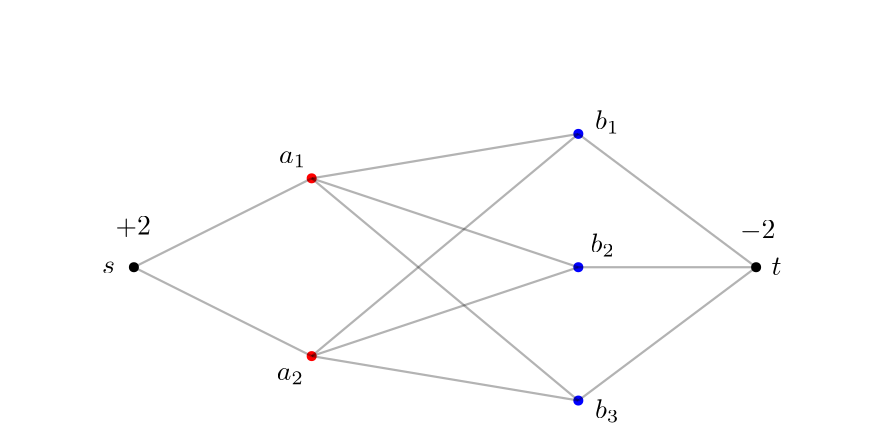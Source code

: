 <?xml version="1.0"?>
<!DOCTYPE ipe SYSTEM "ipe.dtd">
<ipe version="70206" creator="Ipe 7.2.10">
<info created="D:20190531144846" modified="D:20190531163407"/>
<preamble>\usepackage{amsmath,mathtools}
\usepackage{latexsym}
\usepackage{amssymb,stmaryrd}</preamble>
<ipestyle name="basic">
<symbol name="arrow/arc(spx)">
<path stroke="sym-stroke" fill="sym-stroke" pen="sym-pen">
0 0 m
-1 0.333 l
-1 -0.333 l
h
</path>
</symbol>
<symbol name="arrow/farc(spx)">
<path stroke="sym-stroke" fill="white" pen="sym-pen">
0 0 m
-1 0.333 l
-1 -0.333 l
h
</path>
</symbol>
<symbol name="arrow/ptarc(spx)">
<path stroke="sym-stroke" fill="sym-stroke" pen="sym-pen">
0 0 m
-1 0.333 l
-0.8 0 l
-1 -0.333 l
h
</path>
</symbol>
<symbol name="arrow/fptarc(spx)">
<path stroke="sym-stroke" fill="white" pen="sym-pen">
0 0 m
-1 0.333 l
-0.8 0 l
-1 -0.333 l
h
</path>
</symbol>
<symbol name="mark/circle(sx)" transformations="translations">
<path fill="sym-stroke">
0.6 0 0 0.6 0 0 e
0.4 0 0 0.4 0 0 e
</path>
</symbol>
<symbol name="mark/disk(sx)" transformations="translations">
<path fill="sym-stroke">
0.6 0 0 0.6 0 0 e
</path>
</symbol>
<symbol name="mark/fdisk(sfx)" transformations="translations">
<group>
<path fill="sym-fill">
0.5 0 0 0.5 0 0 e
</path>
<path fill="sym-stroke" fillrule="eofill">
0.6 0 0 0.6 0 0 e
0.4 0 0 0.4 0 0 e
</path>
</group>
</symbol>
<symbol name="mark/box(sx)" transformations="translations">
<path fill="sym-stroke" fillrule="eofill">
-0.6 -0.6 m
0.6 -0.6 l
0.6 0.6 l
-0.6 0.6 l
h
-0.4 -0.4 m
0.4 -0.4 l
0.4 0.4 l
-0.4 0.4 l
h
</path>
</symbol>
<symbol name="mark/square(sx)" transformations="translations">
<path fill="sym-stroke">
-0.6 -0.6 m
0.6 -0.6 l
0.6 0.6 l
-0.6 0.6 l
h
</path>
</symbol>
<symbol name="mark/fsquare(sfx)" transformations="translations">
<group>
<path fill="sym-fill">
-0.5 -0.5 m
0.5 -0.5 l
0.5 0.5 l
-0.5 0.5 l
h
</path>
<path fill="sym-stroke" fillrule="eofill">
-0.6 -0.6 m
0.6 -0.6 l
0.6 0.6 l
-0.6 0.6 l
h
-0.4 -0.4 m
0.4 -0.4 l
0.4 0.4 l
-0.4 0.4 l
h
</path>
</group>
</symbol>
<symbol name="mark/cross(sx)" transformations="translations">
<group>
<path fill="sym-stroke">
-0.43 -0.57 m
0.57 0.43 l
0.43 0.57 l
-0.57 -0.43 l
h
</path>
<path fill="sym-stroke">
-0.43 0.57 m
0.57 -0.43 l
0.43 -0.57 l
-0.57 0.43 l
h
</path>
</group>
</symbol>
<symbol name="arrow/fnormal(spx)">
<path stroke="sym-stroke" fill="white" pen="sym-pen">
0 0 m
-1 0.333 l
-1 -0.333 l
h
</path>
</symbol>
<symbol name="arrow/pointed(spx)">
<path stroke="sym-stroke" fill="sym-stroke" pen="sym-pen">
0 0 m
-1 0.333 l
-0.8 0 l
-1 -0.333 l
h
</path>
</symbol>
<symbol name="arrow/fpointed(spx)">
<path stroke="sym-stroke" fill="white" pen="sym-pen">
0 0 m
-1 0.333 l
-0.8 0 l
-1 -0.333 l
h
</path>
</symbol>
<symbol name="arrow/linear(spx)">
<path stroke="sym-stroke" pen="sym-pen">
-1 0.333 m
0 0 l
-1 -0.333 l
</path>
</symbol>
<symbol name="arrow/fdouble(spx)">
<path stroke="sym-stroke" fill="white" pen="sym-pen">
0 0 m
-1 0.333 l
-1 -0.333 l
h
-1 0 m
-2 0.333 l
-2 -0.333 l
h
</path>
</symbol>
<symbol name="arrow/double(spx)">
<path stroke="sym-stroke" fill="sym-stroke" pen="sym-pen">
0 0 m
-1 0.333 l
-1 -0.333 l
h
-1 0 m
-2 0.333 l
-2 -0.333 l
h
</path>
</symbol>
<pen name="heavier" value="0.8"/>
<pen name="fat" value="1.2"/>
<pen name="ultrafat" value="2"/>
<symbolsize name="large" value="5"/>
<symbolsize name="small" value="2"/>
<symbolsize name="tiny" value="1.1"/>
<arrowsize name="large" value="10"/>
<arrowsize name="small" value="5"/>
<arrowsize name="tiny" value="3"/>
<color name="red" value="1 0 0"/>
<color name="green" value="0 1 0"/>
<color name="blue" value="0 0 1"/>
<color name="yellow" value="1 1 0"/>
<color name="orange" value="1 0.647 0"/>
<color name="gold" value="1 0.843 0"/>
<color name="purple" value="0.627 0.125 0.941"/>
<color name="gray" value="0.745"/>
<color name="brown" value="0.647 0.165 0.165"/>
<color name="navy" value="0 0 0.502"/>
<color name="pink" value="1 0.753 0.796"/>
<color name="seagreen" value="0.18 0.545 0.341"/>
<color name="turquoise" value="0.251 0.878 0.816"/>
<color name="violet" value="0.933 0.51 0.933"/>
<color name="darkblue" value="0 0 0.545"/>
<color name="darkcyan" value="0 0.545 0.545"/>
<color name="darkgray" value="0.663"/>
<color name="darkgreen" value="0 0.392 0"/>
<color name="darkmagenta" value="0.545 0 0.545"/>
<color name="darkorange" value="1 0.549 0"/>
<color name="darkred" value="0.545 0 0"/>
<color name="lightblue" value="0.678 0.847 0.902"/>
<color name="lightcyan" value="0.878 1 1"/>
<color name="lightgray" value="0.827"/>
<color name="lightgreen" value="0.565 0.933 0.565"/>
<color name="lightyellow" value="1 1 0.878"/>
<dashstyle name="dashed" value="[4] 0"/>
<dashstyle name="dotted" value="[1 3] 0"/>
<dashstyle name="dash dotted" value="[4 2 1 2] 0"/>
<dashstyle name="dash dot dotted" value="[4 2 1 2 1 2] 0"/>
<textsize name="large" value="\large"/>
<textsize name="small" value="\small"/>
<textsize name="tiny" value="\tiny"/>
<textsize name="Large" value="\Large"/>
<textsize name="LARGE" value="\LARGE"/>
<textsize name="huge" value="\huge"/>
<textsize name="Huge" value="\Huge"/>
<textsize name="footnote" value="\footnotesize"/>
<textstyle name="center" begin="\begin{center}" end="\end{center}"/>
<textstyle name="itemize" begin="\begin{itemize}" end="\end{itemize}"/>
<textstyle name="item" begin="\begin{itemize}\item{}" end="\end{itemize}"/>
<gridsize name="4 pts" value="4"/>
<gridsize name="8 pts (~3 mm)" value="8"/>
<gridsize name="16 pts (~6 mm)" value="16"/>
<gridsize name="32 pts (~12 mm)" value="32"/>
<gridsize name="10 pts (~3.5 mm)" value="10"/>
<gridsize name="20 pts (~7 mm)" value="20"/>
<gridsize name="14 pts (~5 mm)" value="14"/>
<gridsize name="28 pts (~10 mm)" value="28"/>
<gridsize name="56 pts (~20 mm)" value="56"/>
<anglesize name="90 deg" value="90"/>
<anglesize name="60 deg" value="60"/>
<anglesize name="45 deg" value="45"/>
<anglesize name="30 deg" value="30"/>
<anglesize name="22.5 deg" value="22.5"/>
<opacity name="10%" value="0.1"/>
<opacity name="30%" value="0.3"/>
<opacity name="50%" value="0.5"/>
<opacity name="75%" value="0.75"/>
<tiling name="falling" angle="-60" step="4" width="1"/>
<tiling name="rising" angle="30" step="4" width="1"/>
</ipestyle>
<page>
<layer name="alpha"/>
<layer name="nodes"/>
<layer name="arcs"/>
<layer name="labels"/>
<layer name="M_pseudoflow"/>
<layer name="M_circulation"/>
<layer name="label_potential"/>
<layer name="label_cost"/>
<layer name="label_reduced"/>
<view layers="alpha nodes arcs labels" active="labels"/>
<use layer="nodes" name="mark/disk(sx)" pos="176 608" size="normal" stroke="black"/>
<use name="mark/disk(sx)" pos="400 608" size="normal" stroke="black"/>
<use name="mark/disk(sx)" pos="240 640" size="normal" stroke="red"/>
<use name="mark/disk(sx)" pos="240 576" size="normal" stroke="red"/>
<use name="mark/disk(sx)" pos="336 656" size="normal" stroke="blue"/>
<use name="mark/disk(sx)" pos="336 608" size="normal" stroke="blue"/>
<use name="mark/disk(sx)" pos="336 560" size="normal" stroke="blue"/>
<path layer="arcs" stroke="black" pen="heavier" opacity="30%">
176 608 m
240 640 l
</path>
<path stroke="black" pen="heavier" opacity="30%">
176 608 m
240 576 l
</path>
<path stroke="black" pen="heavier" opacity="30%">
240 640 m
336 656 l
</path>
<path stroke="black" pen="heavier" opacity="30%">
240 640 m
336 608 l
</path>
<path stroke="black" pen="heavier" opacity="30%">
240 640 m
336 560 l
</path>
<path stroke="black" pen="heavier" opacity="30%">
240 576 m
336 656 l
</path>
<path stroke="black" pen="heavier" opacity="30%">
240 576 m
336 608 l
</path>
<path stroke="black" pen="heavier" opacity="30%">
240 576 m
336 560 l
</path>
<path stroke="black" pen="heavier" opacity="30%">
336 560 m
400 608 l
</path>
<path stroke="black" pen="heavier" opacity="30%">
336 608 m
400 608 l
</path>
<path stroke="black" pen="heavier" opacity="30%">
336 656 m
400 608 l
</path>
<text layer="labels" matrix="1 0 0 1 3.51286 0.54044" transformations="translations" pos="160.966 605.199" stroke="black" type="label" width="4.67" height="4.289" depth="0" valign="baseline" style="math">s</text>
<text matrix="1 0 0 1 -4.59374 0.81066" transformations="translations" pos="410.109 604.388" stroke="black" type="label" width="3.598" height="6.128" depth="0" valign="baseline" style="math">t</text>
<text matrix="1 0 0 1 -1.08088 -1.08088" transformations="translations" pos="229.331 646.543" stroke="black" type="label" width="9.736" height="4.294" depth="1.49" valign="baseline" style="math">a_1</text>
<text transformations="translations" pos="227.44 567.368" stroke="black" type="label" width="9.736" height="4.294" depth="1.49" valign="baseline" style="math">a_2</text>
<text matrix="1 0 0 1 -1.62132 -1.62132" transformations="translations" pos="343.635 659.243" stroke="black" type="label" width="8.745" height="6.923" depth="1.49" valign="baseline" style="math">b_1</text>
<text matrix="1 0 0 1 -1.89154 -1.3511" transformations="translations" pos="342.283 614.657" stroke="black" type="label" width="8.745" height="6.923" depth="1.49" valign="baseline" style="math">b_2</text>
<text matrix="1 0 0 1 -0.81066 1.08088" transformations="translations" pos="342.824 552.506" stroke="black" type="label" width="8.745" height="6.923" depth="1.49" valign="baseline" style="math">b_3</text>
<text matrix="1 0 0 1 4.0533 0" transformations="translations" pos="165.289 619.791" stroke="black" type="label" width="12.73" height="6.421" depth="0.83" valign="baseline" style="math">+2</text>
<text matrix="1 0 0 1 -7.02572 0" transformations="translations" pos="401.191 618.44" stroke="black" type="label" width="12.73" height="6.421" depth="0.83" valign="baseline" style="math">-2</text>
<path layer="M_pseudoflow" stroke="black" pen="fat">
176 608 m
240 640 l
</path>
<path stroke="black" pen="fat">
336 656 m
400 608 l
</path>
<path stroke="black" pen="fat">
336 608 m
400 608 l
</path>
<path layer="M_circulation" stroke="black" pen="fat">
176 608 m
240 640 l
336 608 l
400 608 l
</path>
<path stroke="black" pen="fat">
176 608 m
240 576 l
336 560 l
400 608 l
</path>
<text layer="label_potential" matrix="1 0 0 1 -12.9706 -1.89154" transformations="translations" pos="228.791 656.541" stroke="black" type="label" width="41.785" height="7.473" depth="2.49" valign="baseline" style="math">\pi(a_1) = 2</text>
<text matrix="1 0 0 1 -8.1066 -1.62132" transformations="translations" pos="330.394 670.322" stroke="black" type="label" width="48.544" height="7.473" depth="2.49" valign="baseline" style="math">\pi(b_1) = -1</text>
<text layer="label_cost" matrix="1 0 0 1 -0.54044 -1.62132" transformations="translations" pos="280.943 652.488" stroke="black" type="label" width="4.981" height="6.42" depth="0" valign="baseline" style="math">2</text>
<text layer="label_reduced" matrix="1 0 0 1 28.6433 -4.86396" transformations="translations" pos="225.819 683.833" stroke="black" type="label" width="61.961" height="7.473" depth="2.49" valign="baseline" style="math">c_\pi(a_1{\mathord\shortrightarrow}b_1) = 1</text>
<path layer="alpha" matrix="1 0 0 0.833333 0 117.333" stroke="white">
128 704 m
128 512 l
448 512 l
448 704 l
h
</path>
</page>
<page>
<layer name="alpha"/>
<layer name="nodes"/>
<layer name="arcs"/>
<layer name="labels"/>
<layer name="M_pseudoflow"/>
<layer name="M_circulation"/>
<layer name="label_potential"/>
<layer name="label_cost"/>
<layer name="label_reduced"/>
<view layers="alpha nodes arcs labels M_pseudoflow" active="labels"/>
<use layer="nodes" name="mark/disk(sx)" pos="176 608" size="normal" stroke="black"/>
<use name="mark/disk(sx)" pos="400 608" size="normal" stroke="black"/>
<use name="mark/disk(sx)" pos="240 640" size="normal" stroke="red"/>
<use name="mark/disk(sx)" pos="240 576" size="normal" stroke="red"/>
<use name="mark/disk(sx)" pos="336 656" size="normal" stroke="blue"/>
<use name="mark/disk(sx)" pos="336 608" size="normal" stroke="blue"/>
<use name="mark/disk(sx)" pos="336 560" size="normal" stroke="blue"/>
<path layer="arcs" stroke="black" pen="heavier" opacity="30%">
176 608 m
240 640 l
</path>
<path stroke="black" pen="heavier" opacity="30%">
176 608 m
240 576 l
</path>
<path stroke="black" pen="heavier" opacity="30%">
240 640 m
336 656 l
</path>
<path stroke="black" pen="heavier" opacity="30%">
240 640 m
336 608 l
</path>
<path stroke="black" pen="heavier" opacity="30%">
240 640 m
336 560 l
</path>
<path stroke="black" pen="heavier" opacity="30%">
240 576 m
336 656 l
</path>
<path stroke="black" pen="heavier" opacity="30%">
240 576 m
336 608 l
</path>
<path stroke="black" pen="heavier" opacity="30%">
240 576 m
336 560 l
</path>
<path stroke="black" pen="heavier" opacity="30%">
336 560 m
400 608 l
</path>
<path stroke="black" pen="heavier" opacity="30%">
336 608 m
400 608 l
</path>
<path stroke="black" pen="heavier" opacity="30%">
336 656 m
400 608 l
</path>
<text layer="labels" matrix="1 0 0 1 3.51286 0.54044" transformations="translations" pos="160.966 605.199" stroke="black" type="label" width="4.67" height="4.289" depth="0" valign="baseline" style="math">s</text>
<text matrix="1 0 0 1 -4.59374 0.81066" transformations="translations" pos="410.109 604.388" stroke="black" type="label" width="3.598" height="6.128" depth="0" valign="baseline" style="math">t</text>
<text matrix="1 0 0 1 -1.08088 -1.08088" transformations="translations" pos="229.331 646.543" stroke="black" type="label" width="9.736" height="4.294" depth="1.49" valign="baseline" style="math">a_1</text>
<text transformations="translations" pos="227.44 567.368" stroke="black" type="label" width="9.736" height="4.294" depth="1.49" valign="baseline" style="math">a_2</text>
<text matrix="1 0 0 1 -1.62132 -1.62132" transformations="translations" pos="343.635 659.243" stroke="black" type="label" width="8.745" height="6.923" depth="1.49" valign="baseline" style="math">b_1</text>
<text matrix="1 0 0 1 -1.89154 -1.3511" transformations="translations" pos="342.283 614.657" stroke="black" type="label" width="8.745" height="6.923" depth="1.49" valign="baseline" style="math">b_2</text>
<text matrix="1 0 0 1 -0.81066 1.08088" transformations="translations" pos="342.824 552.506" stroke="black" type="label" width="8.745" height="6.923" depth="1.49" valign="baseline" style="math">b_3</text>
<text matrix="1 0 0 1 4.0533 0" transformations="translations" pos="165.289 619.791" stroke="black" type="label" width="12.73" height="6.421" depth="0.83" valign="baseline" style="math">+2</text>
<text matrix="1 0 0 1 -7.02572 0" transformations="translations" pos="401.191 618.44" stroke="black" type="label" width="12.73" height="6.421" depth="0.83" valign="baseline" style="math">-2</text>
<path layer="M_pseudoflow" stroke="black" pen="fat">
176 608 m
240 640 l
</path>
<path stroke="black" pen="fat">
336 656 m
400 608 l
</path>
<path stroke="black" pen="fat">
336 608 m
400 608 l
</path>
<path layer="M_circulation" stroke="black" pen="fat">
176 608 m
240 640 l
336 608 l
400 608 l
</path>
<path stroke="black" pen="fat">
176 608 m
240 576 l
336 560 l
400 608 l
</path>
<text layer="label_potential" matrix="1 0 0 1 -12.9706 -1.89154" transformations="translations" pos="228.791 656.541" stroke="black" type="label" width="41.785" height="7.473" depth="2.49" valign="baseline" style="math">\pi(a_1) = 2</text>
<text matrix="1 0 0 1 -8.1066 -1.62132" transformations="translations" pos="330.394 670.322" stroke="black" type="label" width="48.544" height="7.473" depth="2.49" valign="baseline" style="math">\pi(b_1) = -1</text>
<text layer="label_cost" matrix="1 0 0 1 -0.54044 -1.62132" transformations="translations" pos="280.943 652.488" stroke="black" type="label" width="4.981" height="6.42" depth="0" valign="baseline" style="math">2</text>
<text layer="label_reduced" matrix="1 0 0 1 28.6433 -4.86396" transformations="translations" pos="225.819 683.833" stroke="black" type="label" width="61.961" height="7.473" depth="2.49" valign="baseline" style="math">c_\pi(a_1{\mathord\shortrightarrow}b_1) = 1</text>
<path layer="alpha" matrix="1 0 0 0.833333 0 117.333" stroke="white">
128 704 m
128 512 l
448 512 l
448 704 l
h
</path>
<text layer="labels" matrix="1 0 0 1 32 0" transformations="translations" pos="224 672" stroke="black" type="minipage" width="80" height="8.862" depth="3.89" valign="top" size="Large">pseudoflow</text>
</page>
<page>
<layer name="alpha"/>
<layer name="nodes"/>
<layer name="arcs"/>
<layer name="labels"/>
<layer name="M_pseudoflow"/>
<layer name="M_circulation"/>
<layer name="label_potential"/>
<layer name="label_cost"/>
<layer name="label_reduced"/>
<view layers="alpha nodes arcs labels M_circulation" active="alpha"/>
<use layer="nodes" name="mark/disk(sx)" pos="176 608" size="normal" stroke="black"/>
<use name="mark/disk(sx)" pos="400 608" size="normal" stroke="black"/>
<use name="mark/disk(sx)" pos="240 640" size="normal" stroke="red"/>
<use name="mark/disk(sx)" pos="240 576" size="normal" stroke="red"/>
<use name="mark/disk(sx)" pos="336 656" size="normal" stroke="blue"/>
<use name="mark/disk(sx)" pos="336 608" size="normal" stroke="blue"/>
<use name="mark/disk(sx)" pos="336 560" size="normal" stroke="blue"/>
<path layer="arcs" stroke="black" pen="heavier" opacity="30%">
176 608 m
240 640 l
</path>
<path stroke="black" pen="heavier" opacity="30%">
176 608 m
240 576 l
</path>
<path stroke="black" pen="heavier" opacity="30%">
240 640 m
336 656 l
</path>
<path stroke="black" pen="heavier" opacity="30%">
240 640 m
336 608 l
</path>
<path stroke="black" pen="heavier" opacity="30%">
240 640 m
336 560 l
</path>
<path stroke="black" pen="heavier" opacity="30%">
240 576 m
336 656 l
</path>
<path stroke="black" pen="heavier" opacity="30%">
240 576 m
336 608 l
</path>
<path stroke="black" pen="heavier" opacity="30%">
240 576 m
336 560 l
</path>
<path stroke="black" pen="heavier" opacity="30%">
336 560 m
400 608 l
</path>
<path stroke="black" pen="heavier" opacity="30%">
336 608 m
400 608 l
</path>
<path stroke="black" pen="heavier" opacity="30%">
336 656 m
400 608 l
</path>
<text layer="labels" matrix="1 0 0 1 3.51286 0.54044" transformations="translations" pos="160.966 605.199" stroke="black" type="label" width="4.67" height="4.289" depth="0" valign="baseline" style="math">s</text>
<text matrix="1 0 0 1 -4.59374 0.81066" transformations="translations" pos="410.109 604.388" stroke="black" type="label" width="3.598" height="6.128" depth="0" valign="baseline" style="math">t</text>
<text matrix="1 0 0 1 -1.08088 -1.08088" transformations="translations" pos="229.331 646.543" stroke="black" type="label" width="9.736" height="4.294" depth="1.49" valign="baseline" style="math">a_1</text>
<text transformations="translations" pos="227.44 567.368" stroke="black" type="label" width="9.736" height="4.294" depth="1.49" valign="baseline" style="math">a_2</text>
<text matrix="1 0 0 1 -1.62132 -1.62132" transformations="translations" pos="343.635 659.243" stroke="black" type="label" width="8.745" height="6.923" depth="1.49" valign="baseline" style="math">b_1</text>
<text matrix="1 0 0 1 -1.89154 -1.3511" transformations="translations" pos="342.283 614.657" stroke="black" type="label" width="8.745" height="6.923" depth="1.49" valign="baseline" style="math">b_2</text>
<text matrix="1 0 0 1 -0.81066 1.08088" transformations="translations" pos="342.824 552.506" stroke="black" type="label" width="8.745" height="6.923" depth="1.49" valign="baseline" style="math">b_3</text>
<text matrix="1 0 0 1 4.0533 0" transformations="translations" pos="165.289 619.791" stroke="black" type="label" width="12.73" height="6.421" depth="0.83" valign="baseline" style="math">+2</text>
<text matrix="1 0 0 1 -7.02572 0" transformations="translations" pos="401.191 618.44" stroke="black" type="label" width="12.73" height="6.421" depth="0.83" valign="baseline" style="math">-2</text>
<path layer="M_pseudoflow" stroke="black" pen="fat">
176 608 m
240 640 l
</path>
<path stroke="black" pen="fat">
336 656 m
400 608 l
</path>
<path stroke="black" pen="fat">
336 608 m
400 608 l
</path>
<path layer="M_circulation" stroke="black" pen="fat">
176 608 m
240 640 l
336 608 l
400 608 l
</path>
<path stroke="black" pen="fat">
176 608 m
240 576 l
336 560 l
400 608 l
</path>
<text layer="label_potential" matrix="1 0 0 1 -12.9706 -1.89154" transformations="translations" pos="228.791 656.541" stroke="black" type="label" width="41.785" height="7.473" depth="2.49" valign="baseline" style="math">\pi(a_1) = 2</text>
<text matrix="1 0 0 1 -8.1066 -1.62132" transformations="translations" pos="330.394 670.322" stroke="black" type="label" width="48.544" height="7.473" depth="2.49" valign="baseline" style="math">\pi(b_1) = -1</text>
<text layer="label_cost" matrix="1 0 0 1 -0.54044 -1.62132" transformations="translations" pos="280.943 652.488" stroke="black" type="label" width="4.981" height="6.42" depth="0" valign="baseline" style="math">2</text>
<text layer="label_reduced" matrix="1 0 0 1 28.6433 -4.86396" transformations="translations" pos="225.819 683.833" stroke="black" type="label" width="61.961" height="7.473" depth="2.49" valign="baseline" style="math">c_\pi(a_1{\mathord\shortrightarrow}b_1) = 1</text>
<path layer="alpha" matrix="1 0 0 0.833333 0 117.333" stroke="white">
128 704 m
128 512 l
448 512 l
448 704 l
h
</path>
<text matrix="1 0 0 1 32 0" transformations="translations" pos="224 672" stroke="black" type="minipage" width="80" height="7.473" depth="2.49" valign="top" size="Large">circulation</text>
</page>
<page>
<layer name="alpha"/>
<layer name="nodes"/>
<layer name="arcs"/>
<layer name="labels"/>
<layer name="M_pseudoflow"/>
<layer name="M_circulation"/>
<layer name="label_potential"/>
<layer name="label_cost"/>
<layer name="label_reduced"/>
<view layers="alpha nodes arcs labels label_potential label_cost" active="label_reduced"/>
<path layer="alpha" matrix="1 0 0 0.833333 0 117.333" stroke="white">
128 704 m
128 512 l
448 512 l
448 704 l
h
</path>
<use layer="nodes" name="mark/disk(sx)" pos="176 608" size="normal" stroke="black"/>
<use name="mark/disk(sx)" pos="400 608" size="normal" stroke="black"/>
<use name="mark/disk(sx)" pos="240 640" size="normal" stroke="red"/>
<use name="mark/disk(sx)" pos="240 576" size="normal" stroke="red"/>
<use name="mark/disk(sx)" pos="336 656" size="normal" stroke="blue"/>
<use name="mark/disk(sx)" pos="336 608" size="normal" stroke="blue"/>
<use name="mark/disk(sx)" pos="336 560" size="normal" stroke="blue"/>
<path layer="arcs" stroke="black" pen="heavier" opacity="30%">
176 608 m
240 640 l
</path>
<path stroke="black" pen="heavier" opacity="30%">
176 608 m
240 576 l
</path>
<path stroke="black" pen="heavier" opacity="30%">
240 640 m
336 656 l
</path>
<path stroke="black" pen="heavier" opacity="30%">
240 640 m
336 608 l
</path>
<path stroke="black" pen="heavier" opacity="30%">
240 640 m
336 560 l
</path>
<path stroke="black" pen="heavier" opacity="30%">
240 576 m
336 656 l
</path>
<path stroke="black" pen="heavier" opacity="30%">
240 576 m
336 608 l
</path>
<path stroke="black" pen="heavier" opacity="30%">
240 576 m
336 560 l
</path>
<path stroke="black" pen="heavier" opacity="30%">
336 560 m
400 608 l
</path>
<path stroke="black" pen="heavier" opacity="30%">
336 608 m
400 608 l
</path>
<path stroke="black" pen="heavier" opacity="30%">
336 656 m
400 608 l
</path>
<text layer="labels" matrix="1 0 0 1 3.51286 0.54044" transformations="translations" pos="160.966 605.199" stroke="black" type="label" width="4.67" height="4.289" depth="0" valign="baseline" style="math">s</text>
<text matrix="1 0 0 1 -4.59374 0.81066" transformations="translations" pos="410.109 604.388" stroke="black" type="label" width="3.598" height="6.128" depth="0" valign="baseline" style="math">t</text>
<text matrix="1 0 0 1 -1.08088 -1.08088" transformations="translations" pos="229.331 646.543" stroke="black" type="label" width="9.736" height="4.294" depth="1.49" valign="baseline" style="math">a_1</text>
<text transformations="translations" pos="227.44 567.368" stroke="black" type="label" width="9.736" height="4.294" depth="1.49" valign="baseline" style="math">a_2</text>
<text matrix="1 0 0 1 -1.62132 -1.62132" transformations="translations" pos="343.635 659.243" stroke="black" type="label" width="8.745" height="6.923" depth="1.49" valign="baseline" style="math">b_1</text>
<text matrix="1 0 0 1 -1.89154 -1.3511" transformations="translations" pos="342.283 614.657" stroke="black" type="label" width="8.745" height="6.923" depth="1.49" valign="baseline" style="math">b_2</text>
<text matrix="1 0 0 1 -0.81066 1.08088" transformations="translations" pos="342.824 552.506" stroke="black" type="label" width="8.745" height="6.923" depth="1.49" valign="baseline" style="math">b_3</text>
<text matrix="1 0 0 1 4.0533 0" transformations="translations" pos="165.289 619.791" stroke="black" type="label" width="12.73" height="6.421" depth="0.83" valign="baseline" style="math">+2</text>
<text matrix="1 0 0 1 -7.02572 0" transformations="translations" pos="401.191 618.44" stroke="black" type="label" width="12.73" height="6.421" depth="0.83" valign="baseline" style="math">-2</text>
<path layer="M_pseudoflow" stroke="black" pen="fat">
176 608 m
240 640 l
</path>
<path stroke="black" pen="fat">
336 656 m
400 608 l
</path>
<path stroke="black" pen="fat">
336 608 m
400 608 l
</path>
<path layer="M_circulation" stroke="black" pen="fat">
176 608 m
240 640 l
336 608 l
400 608 l
</path>
<path stroke="black" pen="fat">
176 608 m
240 576 l
336 560 l
400 608 l
</path>
<text layer="label_potential" matrix="1 0 0 1 -12.9706 -1.89154" transformations="translations" pos="228.791 656.541" stroke="black" type="label" width="41.785" height="7.473" depth="2.49" valign="baseline" style="math">\pi(a_1) = 2</text>
<text matrix="1 0 0 1 -8.1066 -1.62132" transformations="translations" pos="330.394 670.322" stroke="black" type="label" width="40.795" height="7.473" depth="2.49" valign="baseline" style="math">\pi(b_1) = 1</text>
<text layer="label_cost" matrix="1 0 0 1 -0.54044 -1.62132" transformations="translations" pos="280.943 652.488" stroke="black" type="label" width="4.981" height="6.42" depth="0" valign="baseline" style="math">2</text>
<text layer="label_reduced" matrix="1 0 0 1 28.6433 -4.86396" transformations="translations" pos="225.819 683.833" stroke="black" type="label" width="61.961" height="7.473" depth="2.49" valign="baseline" style="math">c_\pi(a_1{\mathord\shortrightarrow}b_1) = 1</text>
</page>
<page>
<layer name="alpha"/>
<layer name="nodes"/>
<layer name="arcs"/>
<layer name="labels"/>
<layer name="M_pseudoflow"/>
<layer name="M_circulation"/>
<layer name="label_potential"/>
<layer name="label_cost"/>
<layer name="label_reduced"/>
<view layers="alpha nodes arcs labels label_potential label_cost label_reduced" active="label_reduced"/>
<path layer="alpha" matrix="1 0 0 0.833333 0 117.333" stroke="white">
128 704 m
128 512 l
448 512 l
448 704 l
h
</path>
<use layer="nodes" name="mark/disk(sx)" pos="176 608" size="normal" stroke="black"/>
<use name="mark/disk(sx)" pos="400 608" size="normal" stroke="black"/>
<use name="mark/disk(sx)" pos="240 640" size="normal" stroke="red"/>
<use name="mark/disk(sx)" pos="240 576" size="normal" stroke="red"/>
<use name="mark/disk(sx)" pos="336 656" size="normal" stroke="blue"/>
<use name="mark/disk(sx)" pos="336 608" size="normal" stroke="blue"/>
<use name="mark/disk(sx)" pos="336 560" size="normal" stroke="blue"/>
<path layer="arcs" stroke="black" pen="heavier" opacity="30%">
176 608 m
240 640 l
</path>
<path stroke="black" pen="heavier" opacity="30%">
176 608 m
240 576 l
</path>
<path stroke="black" pen="heavier" opacity="30%">
240 640 m
336 656 l
</path>
<path stroke="black" pen="heavier" opacity="30%">
240 640 m
336 608 l
</path>
<path stroke="black" pen="heavier" opacity="30%">
240 640 m
336 560 l
</path>
<path stroke="black" pen="heavier" opacity="30%">
240 576 m
336 656 l
</path>
<path stroke="black" pen="heavier" opacity="30%">
240 576 m
336 608 l
</path>
<path stroke="black" pen="heavier" opacity="30%">
240 576 m
336 560 l
</path>
<path stroke="black" pen="heavier" opacity="30%">
336 560 m
400 608 l
</path>
<path stroke="black" pen="heavier" opacity="30%">
336 608 m
400 608 l
</path>
<path stroke="black" pen="heavier" opacity="30%">
336 656 m
400 608 l
</path>
<text layer="labels" matrix="1 0 0 1 3.51286 0.54044" transformations="translations" pos="160.966 605.199" stroke="black" type="label" width="4.67" height="4.289" depth="0" valign="baseline" style="math">s</text>
<text matrix="1 0 0 1 -4.59374 0.81066" transformations="translations" pos="410.109 604.388" stroke="black" type="label" width="3.598" height="6.128" depth="0" valign="baseline" style="math">t</text>
<text matrix="1 0 0 1 -1.08088 -1.08088" transformations="translations" pos="229.331 646.543" stroke="black" type="label" width="9.736" height="4.294" depth="1.49" valign="baseline" style="math">a_1</text>
<text transformations="translations" pos="227.44 567.368" stroke="black" type="label" width="9.736" height="4.294" depth="1.49" valign="baseline" style="math">a_2</text>
<text matrix="1 0 0 1 -1.62132 -1.62132" transformations="translations" pos="343.635 659.243" stroke="black" type="label" width="8.745" height="6.923" depth="1.49" valign="baseline" style="math">b_1</text>
<text matrix="1 0 0 1 -1.89154 -1.3511" transformations="translations" pos="342.283 614.657" stroke="black" type="label" width="8.745" height="6.923" depth="1.49" valign="baseline" style="math">b_2</text>
<text matrix="1 0 0 1 -0.81066 1.08088" transformations="translations" pos="342.824 552.506" stroke="black" type="label" width="8.745" height="6.923" depth="1.49" valign="baseline" style="math">b_3</text>
<text matrix="1 0 0 1 4.0533 0" transformations="translations" pos="165.289 619.791" stroke="black" type="label" width="12.73" height="6.421" depth="0.83" valign="baseline" style="math">+2</text>
<text matrix="1 0 0 1 -7.02572 0" transformations="translations" pos="401.191 618.44" stroke="black" type="label" width="12.73" height="6.421" depth="0.83" valign="baseline" style="math">-2</text>
<path layer="M_pseudoflow" stroke="black" pen="fat">
176 608 m
240 640 l
</path>
<path stroke="black" pen="fat">
336 656 m
400 608 l
</path>
<path stroke="black" pen="fat">
336 608 m
400 608 l
</path>
<path layer="M_circulation" stroke="black" pen="fat">
176 608 m
240 640 l
336 608 l
400 608 l
</path>
<path stroke="black" pen="fat">
176 608 m
240 576 l
336 560 l
400 608 l
</path>
<text layer="label_potential" matrix="1 0 0 1 -12.9706 -1.89154" transformations="translations" pos="228.791 656.541" stroke="black" type="label" width="41.785" height="7.473" depth="2.49" valign="baseline" style="math" opacity="50%">\pi(a_1) = 2</text>
<text matrix="1 0 0 1 -8.1066 -1.62132" transformations="translations" pos="330.394 670.322" stroke="black" type="label" width="40.795" height="7.473" depth="2.49" valign="baseline" style="math" opacity="50%">\pi(b_1) = 1</text>
<text layer="label_cost" matrix="1 0 0 1 -0.54044 -1.62132" transformations="translations" pos="280.943 652.488" stroke="black" type="label" width="4.981" height="6.42" depth="0" valign="baseline" style="math" opacity="50%">2</text>
<text layer="label_reduced" matrix="1 0 0 1 28.6433 -4.86396" transformations="translations" pos="225.819 683.833" stroke="black" type="label" width="61.961" height="7.473" depth="2.49" valign="baseline" style="math">c_\pi(a_1{\mathord\shortrightarrow}b_1) = 1</text>
</page>
</ipe>
